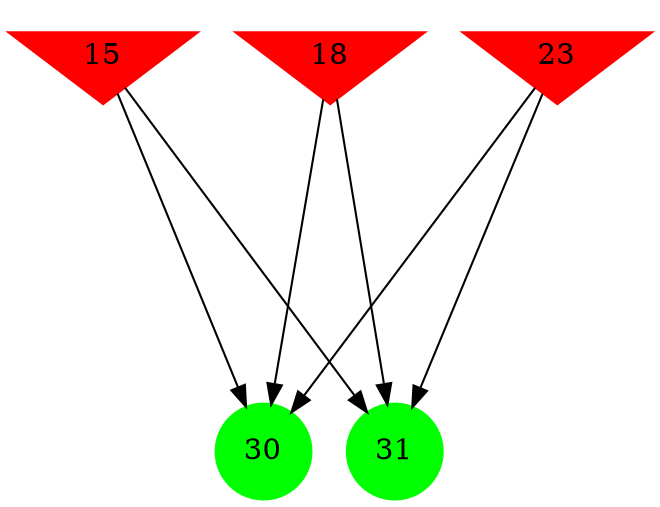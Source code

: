digraph brain {
	ranksep=2.0;
	15 [shape=invtriangle,style=filled,color=red];
	18 [shape=invtriangle,style=filled,color=red];
	23 [shape=invtriangle,style=filled,color=red];
	30 [shape=circle,style=filled,color=green];
	31 [shape=circle,style=filled,color=green];
	18	->	30;
	18	->	31;
	23	->	30;
	23	->	31;
	15	->	30;
	15	->	31;
	{ rank=same; 15; 18; 23; }
	{ rank=same; }
	{ rank=same; 30; 31; }
}
